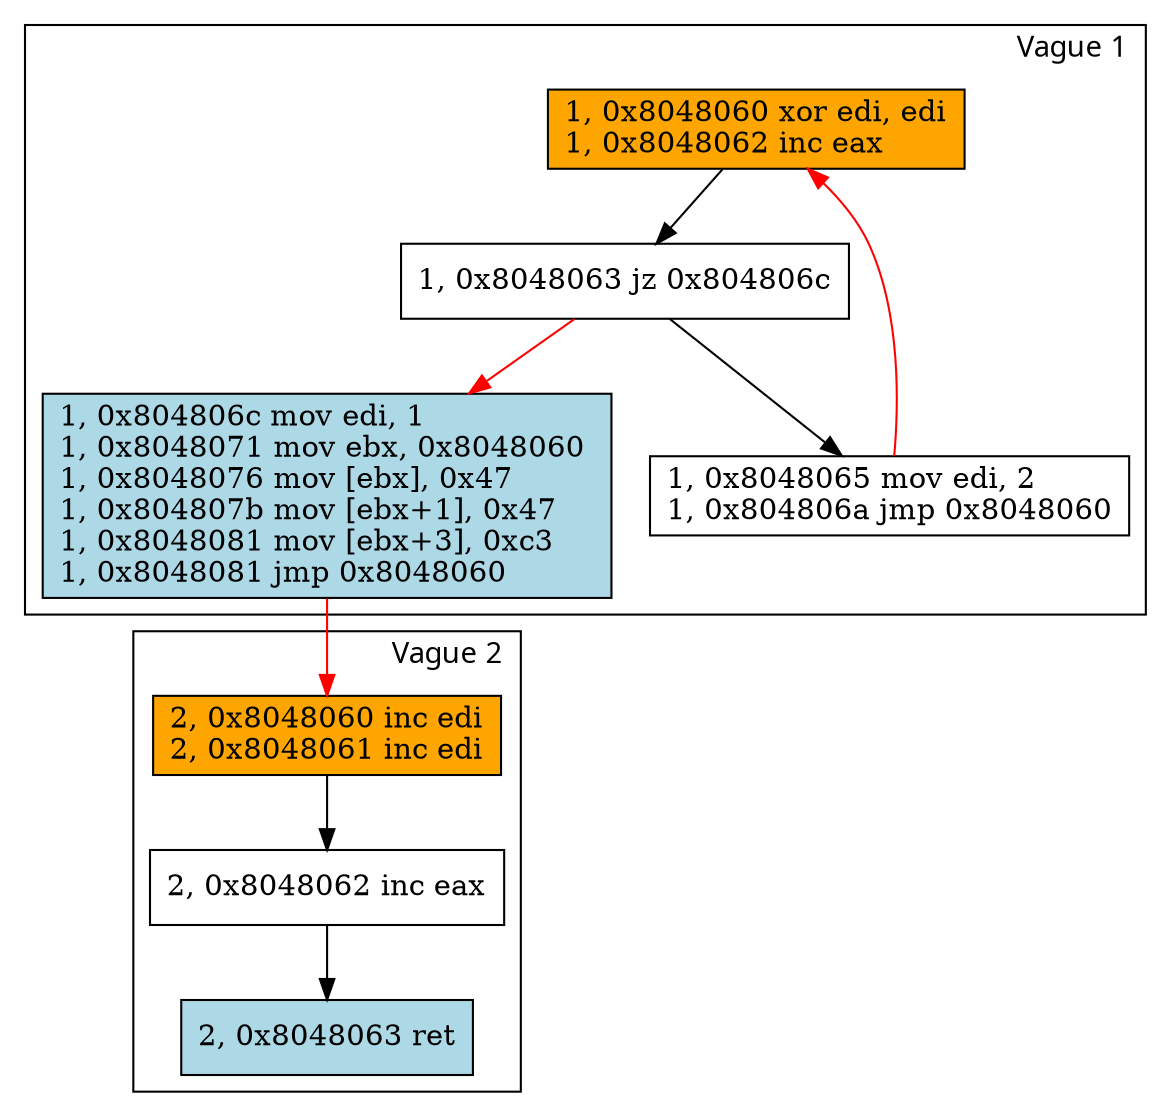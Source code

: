 digraph G {
fontname=cmr10;
labeljust=r
"60v1" [labeljust=r,label="1, 0x8048060 xor edi, edi\l1, 0x8048062 inc eax\l", shape=box, style="filled", fillcolor=orange]
"60v2" [labeljust=r,label="2, 0x8048060 inc edi\l2, 0x8048061 inc edi\l", shape=box, style="filled", fillcolor=orange]
"62v2" [labeljust=r,label="2, 0x8048062 inc eax\l", shape=box, style="filled", fillcolor=white]
"63v1" [labeljust=r,label="1, 0x8048063 jz 0x804806c\l", shape=box, style="filled", fillcolor=white]
"63v2" [labeljust=r,label="2, 0x8048063 ret\l", shape=box, style="filled", fillcolor=lightblue]
"65" [labeljust=r,label="1, 0x8048065 mov edi, 2\l1, 0x804806a jmp 0x8048060\l", shape=box, style="filled", fillcolor=white]
"6c" [labeljust=r,label="1, 0x804806c mov edi, 1 \l1, 0x8048071 mov ebx, 0x8048060 \l1, 0x8048076 mov [ebx], 0x47 \l1, 0x804807b mov [ebx+1], 0x47 \l1, 0x8048081 mov [ebx+3], 0xc3 \l1, 0x8048081 jmp 0x8048060\l", shape=box, style="filled", fillcolor=lightblue]
"60v1" -> "63v1" [color=black]
"63v1" -> "65" [color=black]
"63v1" -> "6c" [color=red]
"6c" -> "60v2" [color=red]
"60v2" -> "62v2" [color=black]
"62v2" -> "63v2" [color=black]
"65" -> "60v1" [color=red]
subgraph clusterv1{
label="Vague 1"
"60v1"
"63v1" 
"65"
"6c" 
}
subgraph clusterv2{
label="Vague 2"
"60v2"
"62v2"
"63v2"
}
}
